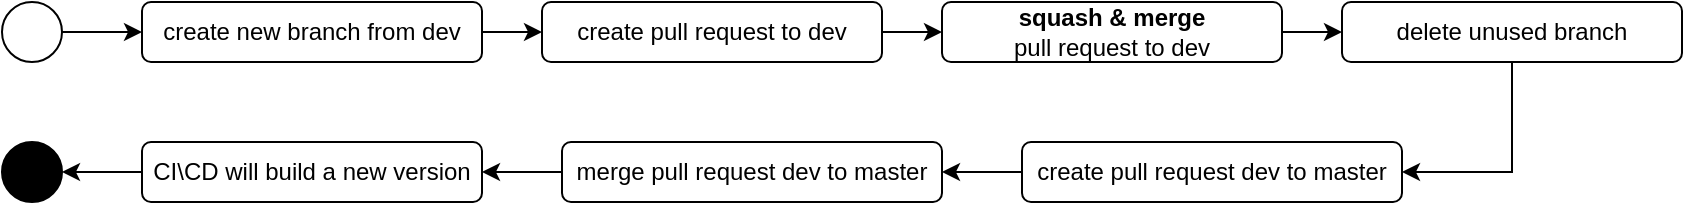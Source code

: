 <mxfile version="20.8.16" type="device"><diagram name="Page-1" id="2pPTmozBkUbH_WmlPUp-"><mxGraphModel dx="989" dy="589" grid="1" gridSize="10" guides="1" tooltips="1" connect="1" arrows="1" fold="1" page="1" pageScale="1" pageWidth="850" pageHeight="1100" math="0" shadow="0"><root><mxCell id="0"/><mxCell id="1" parent="0"/><mxCell id="7JdiHHo2KLfEq0ZmsacC-12" value="" style="edgeStyle=orthogonalEdgeStyle;rounded=0;orthogonalLoop=1;jettySize=auto;html=1;" edge="1" parent="1" source="7JdiHHo2KLfEq0ZmsacC-1" target="7JdiHHo2KLfEq0ZmsacC-11"><mxGeometry relative="1" as="geometry"/></mxCell><mxCell id="7JdiHHo2KLfEq0ZmsacC-1" value="create new branch from dev" style="rounded=1;whiteSpace=wrap;html=1;" vertex="1" parent="1"><mxGeometry x="110" y="200" width="170" height="30" as="geometry"/></mxCell><mxCell id="7JdiHHo2KLfEq0ZmsacC-3" value="" style="edgeStyle=orthogonalEdgeStyle;rounded=0;orthogonalLoop=1;jettySize=auto;html=1;" edge="1" parent="1" source="7JdiHHo2KLfEq0ZmsacC-2" target="7JdiHHo2KLfEq0ZmsacC-1"><mxGeometry relative="1" as="geometry"/></mxCell><mxCell id="7JdiHHo2KLfEq0ZmsacC-2" value="" style="ellipse;whiteSpace=wrap;html=1;" vertex="1" parent="1"><mxGeometry x="40" y="200" width="30" height="30" as="geometry"/></mxCell><mxCell id="7JdiHHo2KLfEq0ZmsacC-17" value="" style="edgeStyle=orthogonalEdgeStyle;rounded=0;orthogonalLoop=1;jettySize=auto;html=1;" edge="1" parent="1" source="7JdiHHo2KLfEq0ZmsacC-11" target="7JdiHHo2KLfEq0ZmsacC-16"><mxGeometry relative="1" as="geometry"/></mxCell><mxCell id="7JdiHHo2KLfEq0ZmsacC-11" value="create pull request to dev" style="rounded=1;whiteSpace=wrap;html=1;" vertex="1" parent="1"><mxGeometry x="310" y="200" width="170" height="30" as="geometry"/></mxCell><mxCell id="7JdiHHo2KLfEq0ZmsacC-19" value="" style="edgeStyle=orthogonalEdgeStyle;rounded=0;orthogonalLoop=1;jettySize=auto;html=1;" edge="1" parent="1" source="7JdiHHo2KLfEq0ZmsacC-16" target="7JdiHHo2KLfEq0ZmsacC-18"><mxGeometry relative="1" as="geometry"/></mxCell><mxCell id="7JdiHHo2KLfEq0ZmsacC-16" value="&lt;b&gt;squash &amp;amp; merge &lt;/b&gt;&lt;br&gt;pull request to dev" style="rounded=1;whiteSpace=wrap;html=1;" vertex="1" parent="1"><mxGeometry x="510" y="200" width="170" height="30" as="geometry"/></mxCell><mxCell id="7JdiHHo2KLfEq0ZmsacC-21" value="" style="edgeStyle=orthogonalEdgeStyle;rounded=0;orthogonalLoop=1;jettySize=auto;html=1;" edge="1" parent="1" source="7JdiHHo2KLfEq0ZmsacC-18" target="7JdiHHo2KLfEq0ZmsacC-20"><mxGeometry relative="1" as="geometry"><Array as="points"><mxPoint x="795" y="285"/></Array></mxGeometry></mxCell><mxCell id="7JdiHHo2KLfEq0ZmsacC-18" value="delete unused branch" style="rounded=1;whiteSpace=wrap;html=1;" vertex="1" parent="1"><mxGeometry x="710" y="200" width="170" height="30" as="geometry"/></mxCell><mxCell id="7JdiHHo2KLfEq0ZmsacC-23" value="" style="edgeStyle=orthogonalEdgeStyle;rounded=0;orthogonalLoop=1;jettySize=auto;html=1;" edge="1" parent="1" source="7JdiHHo2KLfEq0ZmsacC-20" target="7JdiHHo2KLfEq0ZmsacC-22"><mxGeometry relative="1" as="geometry"/></mxCell><mxCell id="7JdiHHo2KLfEq0ZmsacC-20" value="create pull request dev to master" style="rounded=1;whiteSpace=wrap;html=1;" vertex="1" parent="1"><mxGeometry x="550" y="270" width="190" height="30" as="geometry"/></mxCell><mxCell id="7JdiHHo2KLfEq0ZmsacC-25" value="" style="edgeStyle=orthogonalEdgeStyle;rounded=0;orthogonalLoop=1;jettySize=auto;html=1;" edge="1" parent="1" source="7JdiHHo2KLfEq0ZmsacC-22" target="7JdiHHo2KLfEq0ZmsacC-24"><mxGeometry relative="1" as="geometry"/></mxCell><mxCell id="7JdiHHo2KLfEq0ZmsacC-22" value="merge pull request dev to master" style="rounded=1;whiteSpace=wrap;html=1;" vertex="1" parent="1"><mxGeometry x="320" y="270" width="190" height="30" as="geometry"/></mxCell><mxCell id="7JdiHHo2KLfEq0ZmsacC-27" value="" style="edgeStyle=orthogonalEdgeStyle;rounded=0;orthogonalLoop=1;jettySize=auto;html=1;" edge="1" parent="1" source="7JdiHHo2KLfEq0ZmsacC-24" target="7JdiHHo2KLfEq0ZmsacC-26"><mxGeometry relative="1" as="geometry"/></mxCell><mxCell id="7JdiHHo2KLfEq0ZmsacC-24" value="CI\CD will build a new version" style="rounded=1;whiteSpace=wrap;html=1;" vertex="1" parent="1"><mxGeometry x="110" y="270" width="170" height="30" as="geometry"/></mxCell><mxCell id="7JdiHHo2KLfEq0ZmsacC-26" value="" style="ellipse;whiteSpace=wrap;html=1;gradientColor=none;fillColor=#000000;" vertex="1" parent="1"><mxGeometry x="40" y="270" width="30" height="30" as="geometry"/></mxCell></root></mxGraphModel></diagram></mxfile>